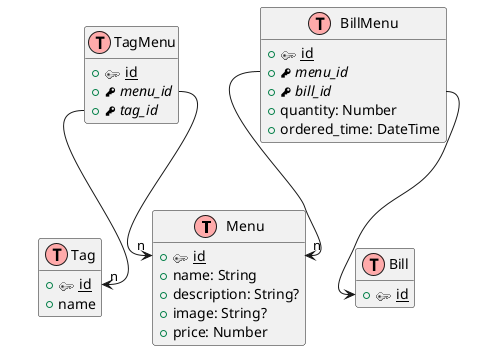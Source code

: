 @startuml

'skinparam linetype polyline
sprite $primary [17x12/16z] bOqv3e1030CJRzPn9Fx_NWY7n4eqJ3TJs6OVa5pTpD-5tl3YyFHG-4DsqAOnWgawWp0r0KGagDuGMYMJxbMrBxzLPJ_O0G00

!define table(x) class x << (T,#FFAAAA) >>
!define pk(x) <$primary> <u>x</u>
!define fk(x) <&key> <i>x</i>

hide methods
hide stereotypes

table(Menu) {
  +pk(id)
  +name: String
  +description: String?
  +image: String?
  +price: Number
}

table(Tag) {
  +pk(id)
  +name
}

table(TagMenu) {
  +pk(id)
  +fk(menu_id)
  +fk(tag_id)
}

TagMenu::menu_id --> "n" Menu::id
TagMenu::tag_id --> "n" Tag::id

table(Bill) {
  +pk(id)
}

table(BillMenu) {
  +pk(id)
  +fk(menu_id)
  +fk(bill_id)
  +quantity: Number
  +ordered_time: DateTime
}

BillMenu::menu_id --> "n" Menu::id
BillMenu::bill_id --> Bill::id
@enduml
